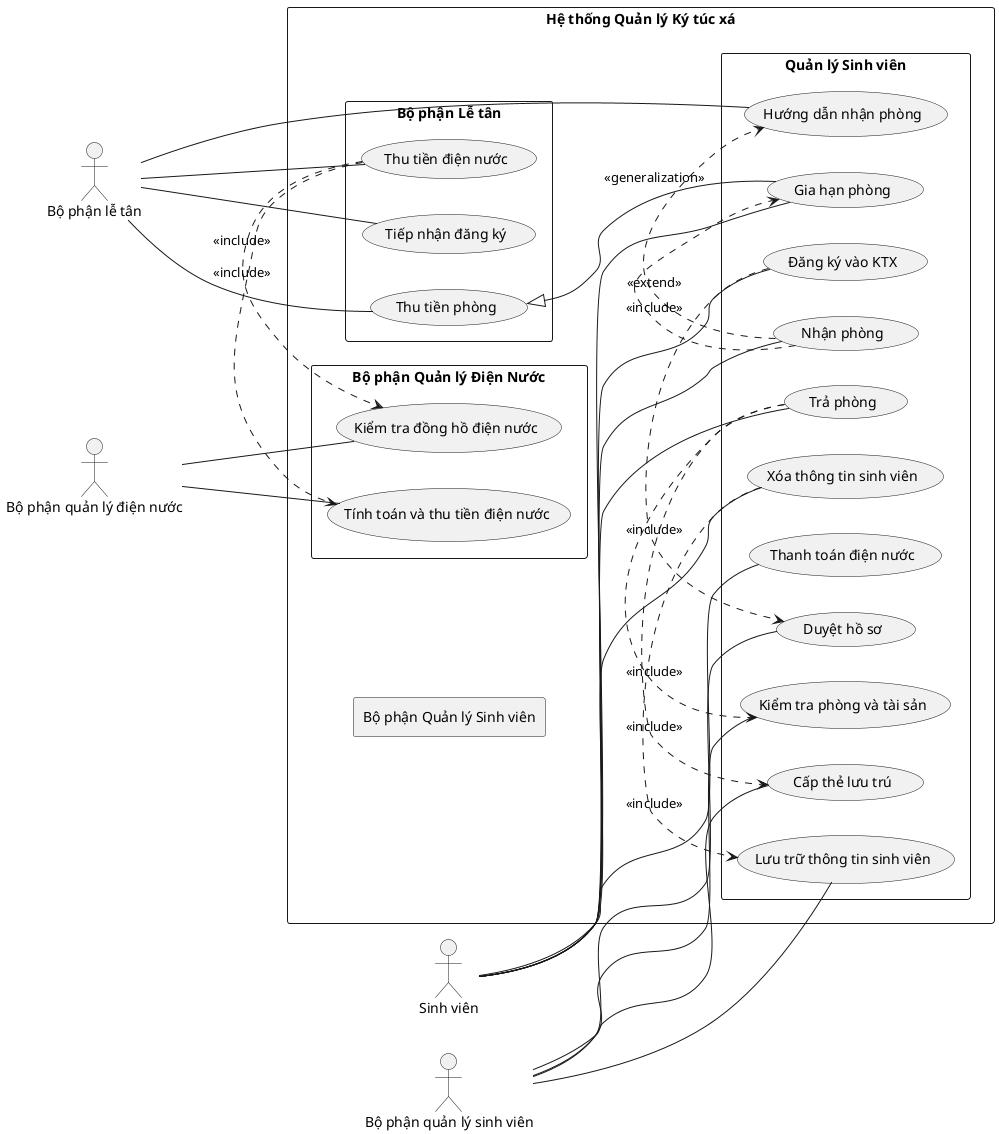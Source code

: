 @startuml

left to right direction
actor "Sinh viên" as SV
actor "Bộ phận lễ tân" as LT
actor "Bộ phận quản lý sinh viên" as QLSV
actor "Bộ phận quản lý điện nước" as QLDN

rectangle "Hệ thống Quản lý Ký túc xá" {
    rectangle "Quản lý Sinh viên" {
        SV -- (Đăng ký vào KTX)
        SV -- (Nhận phòng)
        SV -- (Trả phòng)
        SV -- (Gia hạn phòng)
        SV -- (Xóa thông tin sinh viên)
        SV -- (Thanh toán điện nước)

        (Đăng ký vào KTX) .> (Duyệt hồ sơ) : <<include>>
        (Nhận phòng) .> (Hướng dẫn nhận phòng) : <<extend>>
        (Nhận phòng) .> (Gia hạn phòng) : <<include>>
        (Trả phòng) .> (Kiểm tra phòng và tài sản) : <<include>>
        (Trả phòng) .> (Cấp thẻ lưu trú) : <<include>>
        (Xóa thông tin sinh viên) .> (Lưu trữ thông tin sinh viên) : <<include>>
    }
    
    rectangle "Bộ phận Lễ tân" {
        LT -- (Tiếp nhận đăng ký)
        LT -- (Hướng dẫn nhận phòng)
        LT -- (Thu tiền phòng)
        LT -- (Thu tiền điện nước)
    }
    
    rectangle "Bộ phận Quản lý Sinh viên" {
        QLSV -- (Duyệt hồ sơ)
        QLSV -- (Lưu trữ thông tin sinh viên)
        QLSV -- (Kiểm tra phòng và tài sản)
        QLSV -- (Cấp thẻ lưu trú)
    }
    
    rectangle "Bộ phận Quản lý Điện Nước" {
        QLDN -- (Kiểm tra đồng hồ điện nước)
        QLDN -- (Tính toán và thu tiền điện nước)
    }
    
    ' Include relationships
    (Thu tiền điện nước) .> (Kiểm tra đồng hồ điện nước) : <<include>>
    (Thu tiền điện nước) .> (Tính toán và thu tiền điện nước) : <<include>>
    
    ' Generalization relationships
    (Thu tiền phòng) <|-- (Gia hạn phòng) : <<generalization>>
}

@enduml
